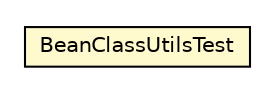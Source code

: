 #!/usr/local/bin/dot
#
# Class diagram 
# Generated by UMLGraph version R5_6_6-8-g8d7759 (http://www.umlgraph.org/)
#

digraph G {
	edge [fontname="Helvetica",fontsize=10,labelfontname="Helvetica",labelfontsize=10];
	node [fontname="Helvetica",fontsize=10,shape=plaintext];
	nodesep=0.25;
	ranksep=0.5;
	// org.dayatang.utils.BeanClassUtilsTest
	c14848 [label=<<table title="org.dayatang.utils.BeanClassUtilsTest" border="0" cellborder="1" cellspacing="0" cellpadding="2" port="p" bgcolor="lemonChiffon" href="./BeanClassUtilsTest.html">
		<tr><td><table border="0" cellspacing="0" cellpadding="1">
<tr><td align="center" balign="center"> BeanClassUtilsTest </td></tr>
		</table></td></tr>
		</table>>, URL="./BeanClassUtilsTest.html", fontname="Helvetica", fontcolor="black", fontsize=10.0];
}

